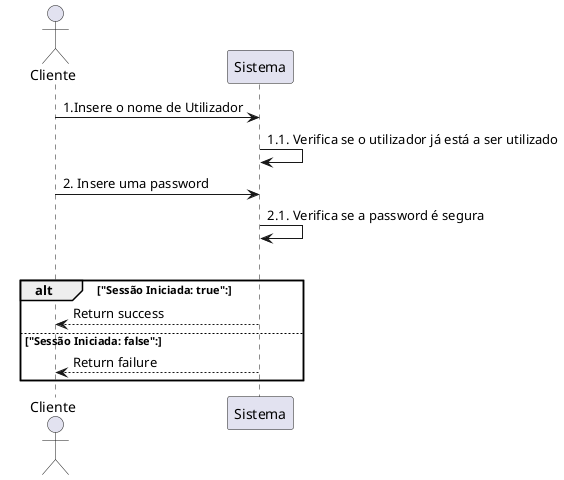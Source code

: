 @startuml
actor Cliente as c
participant "Sistema" as s

c-> s: 1.Insere o nome de Utilizador
s-> s: 1.1. Verifica se o utilizador já está a ser utilizado
c-> s: 2. Insere uma password
s-> s: 2.1. Verifica se a password é segura
alt
    alt "Sessão Iniciada: true":
        s --> c: Return success
    else "Sessão Iniciada: false":
        s --> c: Return failure
end
@enduml